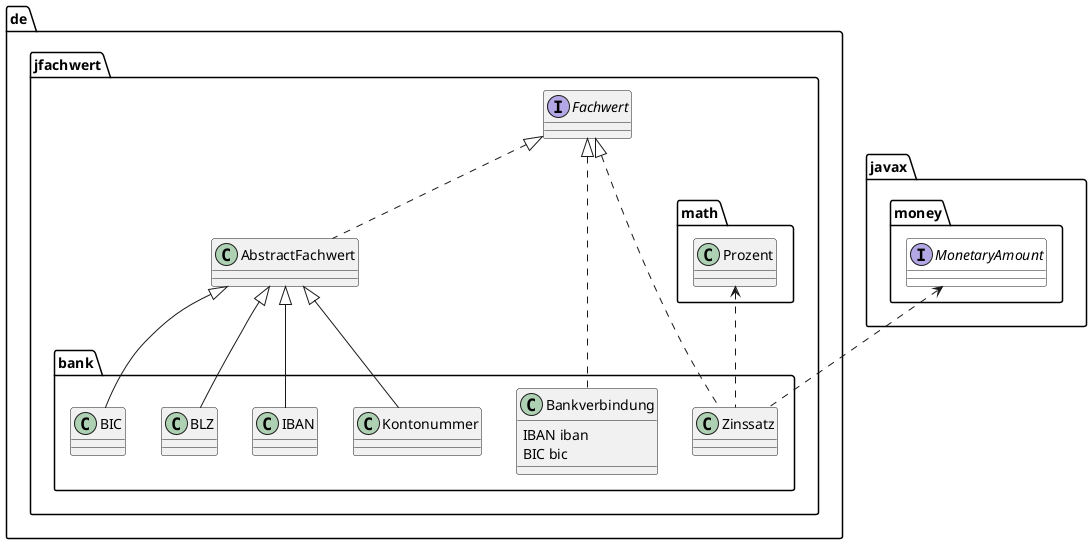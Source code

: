 @startuml

package "de.jfachwert" {

    interface Fachwert
    class AbstractFachwert

}

package "de.jfachwert.bank" {

    class Kontonummer
    class IBAN
    class BLZ
    class BIC
    class Bankverbindung {
        IBAN iban
        BIC bic
    }
    class Zinssatz

}

Fachwert <|.. AbstractFachwert

AbstractFachwert <|-- Kontonummer
AbstractFachwert <|-- IBAN
AbstractFachwert <|-- BLZ
AbstractFachwert <|-- BIC
Fachwert <|.. Bankverbindung
Fachwert <|.. Zinssatz

interface javax.money.MonetaryAmount #white

javax.money.MonetaryAmount <.. Zinssatz

class de.jfachwert.math.Prozent

de.jfachwert.math.Prozent <.. Zinssatz

@enduml
